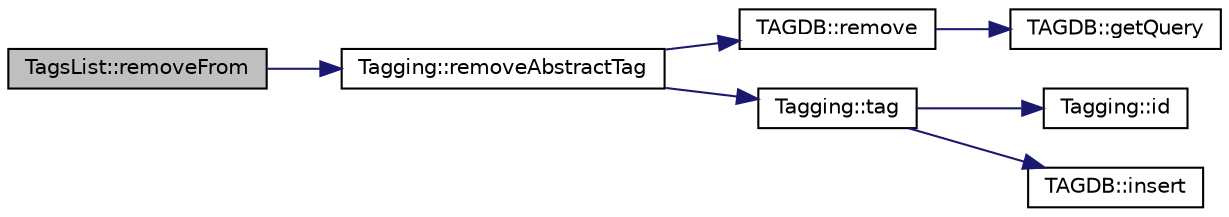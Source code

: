 digraph "TagsList::removeFrom"
{
 // INTERACTIVE_SVG=YES
 // LATEX_PDF_SIZE
  edge [fontname="Helvetica",fontsize="10",labelfontname="Helvetica",labelfontsize="10"];
  node [fontname="Helvetica",fontsize="10",shape=record];
  rankdir="LR";
  Node142 [label="TagsList::removeFrom",height=0.2,width=0.4,color="black", fillcolor="grey75", style="filled", fontcolor="black",tooltip=" "];
  Node142 -> Node143 [color="midnightblue",fontsize="10",style="solid",fontname="Helvetica"];
  Node143 [label="Tagging::removeAbstractTag",height=0.2,width=0.4,color="black", fillcolor="white", style="filled",URL="$class_tagging.html#a38fdfb7dd0ce30980ad2260f76689aa0",tooltip=" "];
  Node143 -> Node144 [color="midnightblue",fontsize="10",style="solid",fontname="Helvetica"];
  Node144 [label="TAGDB::remove",height=0.2,width=0.4,color="black", fillcolor="white", style="filled",URL="$class_t_a_g_d_b.html#acd75bc483c7dd93361783aab9480d90e",tooltip=" "];
  Node144 -> Node145 [color="midnightblue",fontsize="10",style="solid",fontname="Helvetica"];
  Node145 [label="TAGDB::getQuery",height=0.2,width=0.4,color="black", fillcolor="white", style="filled",URL="$class_t_a_g_d_b.html#ae90d363ffa72013cdfe742c606888432",tooltip=" "];
  Node143 -> Node146 [color="midnightblue",fontsize="10",style="solid",fontname="Helvetica"];
  Node146 [label="Tagging::tag",height=0.2,width=0.4,color="black", fillcolor="white", style="filled",URL="$class_tagging.html#a07318e6b117e0d35c9a7a1ad7c00d4d0",tooltip=" "];
  Node146 -> Node147 [color="midnightblue",fontsize="10",style="solid",fontname="Helvetica"];
  Node147 [label="Tagging::id",height=0.2,width=0.4,color="black", fillcolor="white", style="filled",URL="$class_tagging.html#a2b8eb93e771e3f7569420ce900d0e069",tooltip=" "];
  Node146 -> Node148 [color="midnightblue",fontsize="10",style="solid",fontname="Helvetica"];
  Node148 [label="TAGDB::insert",height=0.2,width=0.4,color="black", fillcolor="white", style="filled",URL="$class_t_a_g_d_b.html#a9e576bf7931cc64359ea1380fec51f9f",tooltip=" "];
}
